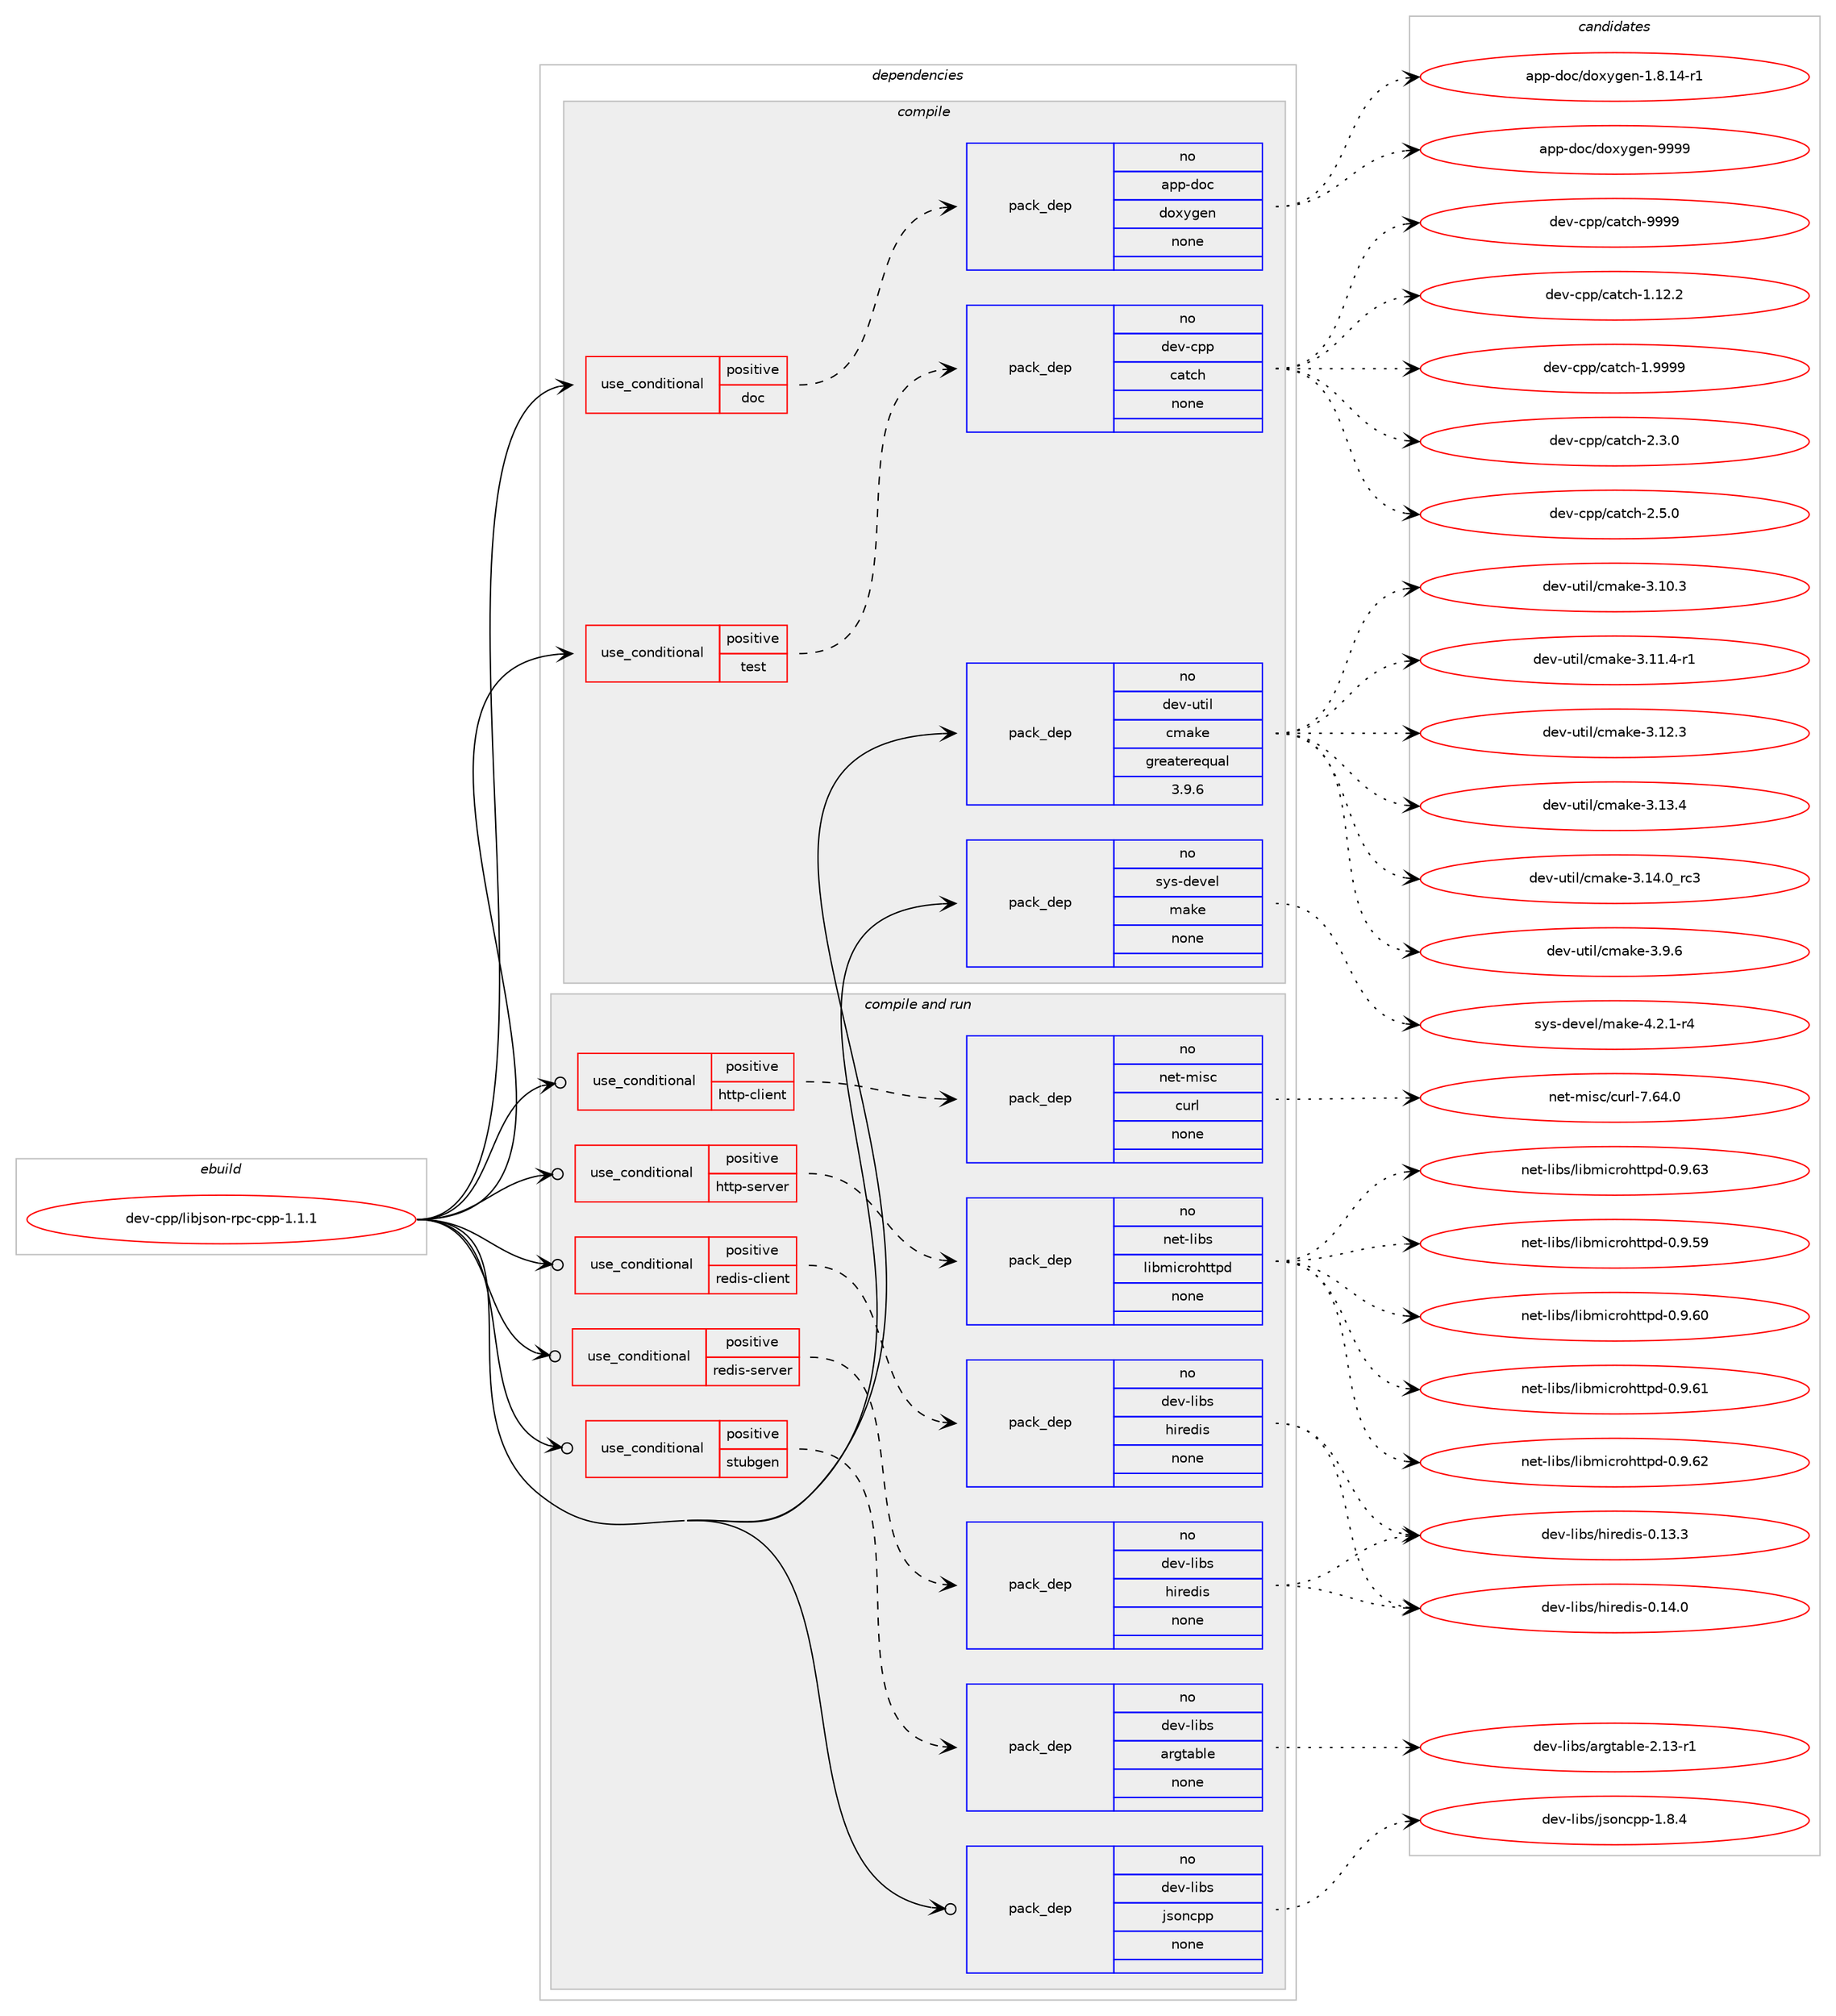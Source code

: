 digraph prolog {

# *************
# Graph options
# *************

newrank=true;
concentrate=true;
compound=true;
graph [rankdir=LR,fontname=Helvetica,fontsize=10,ranksep=1.5];#, ranksep=2.5, nodesep=0.2];
edge  [arrowhead=vee];
node  [fontname=Helvetica,fontsize=10];

# **********
# The ebuild
# **********

subgraph cluster_leftcol {
color=gray;
rank=same;
label=<<i>ebuild</i>>;
id [label="dev-cpp/libjson-rpc-cpp-1.1.1", color=red, width=4, href="../dev-cpp/libjson-rpc-cpp-1.1.1.svg"];
}

# ****************
# The dependencies
# ****************

subgraph cluster_midcol {
color=gray;
label=<<i>dependencies</i>>;
subgraph cluster_compile {
fillcolor="#eeeeee";
style=filled;
label=<<i>compile</i>>;
subgraph cond356547 {
dependency1317395 [label=<<TABLE BORDER="0" CELLBORDER="1" CELLSPACING="0" CELLPADDING="4"><TR><TD ROWSPAN="3" CELLPADDING="10">use_conditional</TD></TR><TR><TD>positive</TD></TR><TR><TD>doc</TD></TR></TABLE>>, shape=none, color=red];
subgraph pack939966 {
dependency1317396 [label=<<TABLE BORDER="0" CELLBORDER="1" CELLSPACING="0" CELLPADDING="4" WIDTH="220"><TR><TD ROWSPAN="6" CELLPADDING="30">pack_dep</TD></TR><TR><TD WIDTH="110">no</TD></TR><TR><TD>app-doc</TD></TR><TR><TD>doxygen</TD></TR><TR><TD>none</TD></TR><TR><TD></TD></TR></TABLE>>, shape=none, color=blue];
}
dependency1317395:e -> dependency1317396:w [weight=20,style="dashed",arrowhead="vee"];
}
id:e -> dependency1317395:w [weight=20,style="solid",arrowhead="vee"];
subgraph cond356548 {
dependency1317397 [label=<<TABLE BORDER="0" CELLBORDER="1" CELLSPACING="0" CELLPADDING="4"><TR><TD ROWSPAN="3" CELLPADDING="10">use_conditional</TD></TR><TR><TD>positive</TD></TR><TR><TD>test</TD></TR></TABLE>>, shape=none, color=red];
subgraph pack939967 {
dependency1317398 [label=<<TABLE BORDER="0" CELLBORDER="1" CELLSPACING="0" CELLPADDING="4" WIDTH="220"><TR><TD ROWSPAN="6" CELLPADDING="30">pack_dep</TD></TR><TR><TD WIDTH="110">no</TD></TR><TR><TD>dev-cpp</TD></TR><TR><TD>catch</TD></TR><TR><TD>none</TD></TR><TR><TD></TD></TR></TABLE>>, shape=none, color=blue];
}
dependency1317397:e -> dependency1317398:w [weight=20,style="dashed",arrowhead="vee"];
}
id:e -> dependency1317397:w [weight=20,style="solid",arrowhead="vee"];
subgraph pack939968 {
dependency1317399 [label=<<TABLE BORDER="0" CELLBORDER="1" CELLSPACING="0" CELLPADDING="4" WIDTH="220"><TR><TD ROWSPAN="6" CELLPADDING="30">pack_dep</TD></TR><TR><TD WIDTH="110">no</TD></TR><TR><TD>dev-util</TD></TR><TR><TD>cmake</TD></TR><TR><TD>greaterequal</TD></TR><TR><TD>3.9.6</TD></TR></TABLE>>, shape=none, color=blue];
}
id:e -> dependency1317399:w [weight=20,style="solid",arrowhead="vee"];
subgraph pack939969 {
dependency1317400 [label=<<TABLE BORDER="0" CELLBORDER="1" CELLSPACING="0" CELLPADDING="4" WIDTH="220"><TR><TD ROWSPAN="6" CELLPADDING="30">pack_dep</TD></TR><TR><TD WIDTH="110">no</TD></TR><TR><TD>sys-devel</TD></TR><TR><TD>make</TD></TR><TR><TD>none</TD></TR><TR><TD></TD></TR></TABLE>>, shape=none, color=blue];
}
id:e -> dependency1317400:w [weight=20,style="solid",arrowhead="vee"];
}
subgraph cluster_compileandrun {
fillcolor="#eeeeee";
style=filled;
label=<<i>compile and run</i>>;
subgraph cond356549 {
dependency1317401 [label=<<TABLE BORDER="0" CELLBORDER="1" CELLSPACING="0" CELLPADDING="4"><TR><TD ROWSPAN="3" CELLPADDING="10">use_conditional</TD></TR><TR><TD>positive</TD></TR><TR><TD>http-client</TD></TR></TABLE>>, shape=none, color=red];
subgraph pack939970 {
dependency1317402 [label=<<TABLE BORDER="0" CELLBORDER="1" CELLSPACING="0" CELLPADDING="4" WIDTH="220"><TR><TD ROWSPAN="6" CELLPADDING="30">pack_dep</TD></TR><TR><TD WIDTH="110">no</TD></TR><TR><TD>net-misc</TD></TR><TR><TD>curl</TD></TR><TR><TD>none</TD></TR><TR><TD></TD></TR></TABLE>>, shape=none, color=blue];
}
dependency1317401:e -> dependency1317402:w [weight=20,style="dashed",arrowhead="vee"];
}
id:e -> dependency1317401:w [weight=20,style="solid",arrowhead="odotvee"];
subgraph cond356550 {
dependency1317403 [label=<<TABLE BORDER="0" CELLBORDER="1" CELLSPACING="0" CELLPADDING="4"><TR><TD ROWSPAN="3" CELLPADDING="10">use_conditional</TD></TR><TR><TD>positive</TD></TR><TR><TD>http-server</TD></TR></TABLE>>, shape=none, color=red];
subgraph pack939971 {
dependency1317404 [label=<<TABLE BORDER="0" CELLBORDER="1" CELLSPACING="0" CELLPADDING="4" WIDTH="220"><TR><TD ROWSPAN="6" CELLPADDING="30">pack_dep</TD></TR><TR><TD WIDTH="110">no</TD></TR><TR><TD>net-libs</TD></TR><TR><TD>libmicrohttpd</TD></TR><TR><TD>none</TD></TR><TR><TD></TD></TR></TABLE>>, shape=none, color=blue];
}
dependency1317403:e -> dependency1317404:w [weight=20,style="dashed",arrowhead="vee"];
}
id:e -> dependency1317403:w [weight=20,style="solid",arrowhead="odotvee"];
subgraph cond356551 {
dependency1317405 [label=<<TABLE BORDER="0" CELLBORDER="1" CELLSPACING="0" CELLPADDING="4"><TR><TD ROWSPAN="3" CELLPADDING="10">use_conditional</TD></TR><TR><TD>positive</TD></TR><TR><TD>redis-client</TD></TR></TABLE>>, shape=none, color=red];
subgraph pack939972 {
dependency1317406 [label=<<TABLE BORDER="0" CELLBORDER="1" CELLSPACING="0" CELLPADDING="4" WIDTH="220"><TR><TD ROWSPAN="6" CELLPADDING="30">pack_dep</TD></TR><TR><TD WIDTH="110">no</TD></TR><TR><TD>dev-libs</TD></TR><TR><TD>hiredis</TD></TR><TR><TD>none</TD></TR><TR><TD></TD></TR></TABLE>>, shape=none, color=blue];
}
dependency1317405:e -> dependency1317406:w [weight=20,style="dashed",arrowhead="vee"];
}
id:e -> dependency1317405:w [weight=20,style="solid",arrowhead="odotvee"];
subgraph cond356552 {
dependency1317407 [label=<<TABLE BORDER="0" CELLBORDER="1" CELLSPACING="0" CELLPADDING="4"><TR><TD ROWSPAN="3" CELLPADDING="10">use_conditional</TD></TR><TR><TD>positive</TD></TR><TR><TD>redis-server</TD></TR></TABLE>>, shape=none, color=red];
subgraph pack939973 {
dependency1317408 [label=<<TABLE BORDER="0" CELLBORDER="1" CELLSPACING="0" CELLPADDING="4" WIDTH="220"><TR><TD ROWSPAN="6" CELLPADDING="30">pack_dep</TD></TR><TR><TD WIDTH="110">no</TD></TR><TR><TD>dev-libs</TD></TR><TR><TD>hiredis</TD></TR><TR><TD>none</TD></TR><TR><TD></TD></TR></TABLE>>, shape=none, color=blue];
}
dependency1317407:e -> dependency1317408:w [weight=20,style="dashed",arrowhead="vee"];
}
id:e -> dependency1317407:w [weight=20,style="solid",arrowhead="odotvee"];
subgraph cond356553 {
dependency1317409 [label=<<TABLE BORDER="0" CELLBORDER="1" CELLSPACING="0" CELLPADDING="4"><TR><TD ROWSPAN="3" CELLPADDING="10">use_conditional</TD></TR><TR><TD>positive</TD></TR><TR><TD>stubgen</TD></TR></TABLE>>, shape=none, color=red];
subgraph pack939974 {
dependency1317410 [label=<<TABLE BORDER="0" CELLBORDER="1" CELLSPACING="0" CELLPADDING="4" WIDTH="220"><TR><TD ROWSPAN="6" CELLPADDING="30">pack_dep</TD></TR><TR><TD WIDTH="110">no</TD></TR><TR><TD>dev-libs</TD></TR><TR><TD>argtable</TD></TR><TR><TD>none</TD></TR><TR><TD></TD></TR></TABLE>>, shape=none, color=blue];
}
dependency1317409:e -> dependency1317410:w [weight=20,style="dashed",arrowhead="vee"];
}
id:e -> dependency1317409:w [weight=20,style="solid",arrowhead="odotvee"];
subgraph pack939975 {
dependency1317411 [label=<<TABLE BORDER="0" CELLBORDER="1" CELLSPACING="0" CELLPADDING="4" WIDTH="220"><TR><TD ROWSPAN="6" CELLPADDING="30">pack_dep</TD></TR><TR><TD WIDTH="110">no</TD></TR><TR><TD>dev-libs</TD></TR><TR><TD>jsoncpp</TD></TR><TR><TD>none</TD></TR><TR><TD></TD></TR></TABLE>>, shape=none, color=blue];
}
id:e -> dependency1317411:w [weight=20,style="solid",arrowhead="odotvee"];
}
subgraph cluster_run {
fillcolor="#eeeeee";
style=filled;
label=<<i>run</i>>;
}
}

# **************
# The candidates
# **************

subgraph cluster_choices {
rank=same;
color=gray;
label=<<i>candidates</i>>;

subgraph choice939966 {
color=black;
nodesep=1;
choice97112112451001119947100111120121103101110454946564649524511449 [label="app-doc/doxygen-1.8.14-r1", color=red, width=4,href="../app-doc/doxygen-1.8.14-r1.svg"];
choice971121124510011199471001111201211031011104557575757 [label="app-doc/doxygen-9999", color=red, width=4,href="../app-doc/doxygen-9999.svg"];
dependency1317396:e -> choice97112112451001119947100111120121103101110454946564649524511449:w [style=dotted,weight="100"];
dependency1317396:e -> choice971121124510011199471001111201211031011104557575757:w [style=dotted,weight="100"];
}
subgraph choice939967 {
color=black;
nodesep=1;
choice10010111845991121124799971169910445494649504650 [label="dev-cpp/catch-1.12.2", color=red, width=4,href="../dev-cpp/catch-1.12.2.svg"];
choice10010111845991121124799971169910445494657575757 [label="dev-cpp/catch-1.9999", color=red, width=4,href="../dev-cpp/catch-1.9999.svg"];
choice100101118459911211247999711699104455046514648 [label="dev-cpp/catch-2.3.0", color=red, width=4,href="../dev-cpp/catch-2.3.0.svg"];
choice100101118459911211247999711699104455046534648 [label="dev-cpp/catch-2.5.0", color=red, width=4,href="../dev-cpp/catch-2.5.0.svg"];
choice1001011184599112112479997116991044557575757 [label="dev-cpp/catch-9999", color=red, width=4,href="../dev-cpp/catch-9999.svg"];
dependency1317398:e -> choice10010111845991121124799971169910445494649504650:w [style=dotted,weight="100"];
dependency1317398:e -> choice10010111845991121124799971169910445494657575757:w [style=dotted,weight="100"];
dependency1317398:e -> choice100101118459911211247999711699104455046514648:w [style=dotted,weight="100"];
dependency1317398:e -> choice100101118459911211247999711699104455046534648:w [style=dotted,weight="100"];
dependency1317398:e -> choice1001011184599112112479997116991044557575757:w [style=dotted,weight="100"];
}
subgraph choice939968 {
color=black;
nodesep=1;
choice1001011184511711610510847991099710710145514649484651 [label="dev-util/cmake-3.10.3", color=red, width=4,href="../dev-util/cmake-3.10.3.svg"];
choice10010111845117116105108479910997107101455146494946524511449 [label="dev-util/cmake-3.11.4-r1", color=red, width=4,href="../dev-util/cmake-3.11.4-r1.svg"];
choice1001011184511711610510847991099710710145514649504651 [label="dev-util/cmake-3.12.3", color=red, width=4,href="../dev-util/cmake-3.12.3.svg"];
choice1001011184511711610510847991099710710145514649514652 [label="dev-util/cmake-3.13.4", color=red, width=4,href="../dev-util/cmake-3.13.4.svg"];
choice1001011184511711610510847991099710710145514649524648951149951 [label="dev-util/cmake-3.14.0_rc3", color=red, width=4,href="../dev-util/cmake-3.14.0_rc3.svg"];
choice10010111845117116105108479910997107101455146574654 [label="dev-util/cmake-3.9.6", color=red, width=4,href="../dev-util/cmake-3.9.6.svg"];
dependency1317399:e -> choice1001011184511711610510847991099710710145514649484651:w [style=dotted,weight="100"];
dependency1317399:e -> choice10010111845117116105108479910997107101455146494946524511449:w [style=dotted,weight="100"];
dependency1317399:e -> choice1001011184511711610510847991099710710145514649504651:w [style=dotted,weight="100"];
dependency1317399:e -> choice1001011184511711610510847991099710710145514649514652:w [style=dotted,weight="100"];
dependency1317399:e -> choice1001011184511711610510847991099710710145514649524648951149951:w [style=dotted,weight="100"];
dependency1317399:e -> choice10010111845117116105108479910997107101455146574654:w [style=dotted,weight="100"];
}
subgraph choice939969 {
color=black;
nodesep=1;
choice1151211154510010111810110847109971071014552465046494511452 [label="sys-devel/make-4.2.1-r4", color=red, width=4,href="../sys-devel/make-4.2.1-r4.svg"];
dependency1317400:e -> choice1151211154510010111810110847109971071014552465046494511452:w [style=dotted,weight="100"];
}
subgraph choice939970 {
color=black;
nodesep=1;
choice1101011164510910511599479911711410845554654524648 [label="net-misc/curl-7.64.0", color=red, width=4,href="../net-misc/curl-7.64.0.svg"];
dependency1317402:e -> choice1101011164510910511599479911711410845554654524648:w [style=dotted,weight="100"];
}
subgraph choice939971 {
color=black;
nodesep=1;
choice110101116451081059811547108105981091059911411110411611611210045484657465357 [label="net-libs/libmicrohttpd-0.9.59", color=red, width=4,href="../net-libs/libmicrohttpd-0.9.59.svg"];
choice110101116451081059811547108105981091059911411110411611611210045484657465448 [label="net-libs/libmicrohttpd-0.9.60", color=red, width=4,href="../net-libs/libmicrohttpd-0.9.60.svg"];
choice110101116451081059811547108105981091059911411110411611611210045484657465449 [label="net-libs/libmicrohttpd-0.9.61", color=red, width=4,href="../net-libs/libmicrohttpd-0.9.61.svg"];
choice110101116451081059811547108105981091059911411110411611611210045484657465450 [label="net-libs/libmicrohttpd-0.9.62", color=red, width=4,href="../net-libs/libmicrohttpd-0.9.62.svg"];
choice110101116451081059811547108105981091059911411110411611611210045484657465451 [label="net-libs/libmicrohttpd-0.9.63", color=red, width=4,href="../net-libs/libmicrohttpd-0.9.63.svg"];
dependency1317404:e -> choice110101116451081059811547108105981091059911411110411611611210045484657465357:w [style=dotted,weight="100"];
dependency1317404:e -> choice110101116451081059811547108105981091059911411110411611611210045484657465448:w [style=dotted,weight="100"];
dependency1317404:e -> choice110101116451081059811547108105981091059911411110411611611210045484657465449:w [style=dotted,weight="100"];
dependency1317404:e -> choice110101116451081059811547108105981091059911411110411611611210045484657465450:w [style=dotted,weight="100"];
dependency1317404:e -> choice110101116451081059811547108105981091059911411110411611611210045484657465451:w [style=dotted,weight="100"];
}
subgraph choice939972 {
color=black;
nodesep=1;
choice10010111845108105981154710410511410110010511545484649514651 [label="dev-libs/hiredis-0.13.3", color=red, width=4,href="../dev-libs/hiredis-0.13.3.svg"];
choice10010111845108105981154710410511410110010511545484649524648 [label="dev-libs/hiredis-0.14.0", color=red, width=4,href="../dev-libs/hiredis-0.14.0.svg"];
dependency1317406:e -> choice10010111845108105981154710410511410110010511545484649514651:w [style=dotted,weight="100"];
dependency1317406:e -> choice10010111845108105981154710410511410110010511545484649524648:w [style=dotted,weight="100"];
}
subgraph choice939973 {
color=black;
nodesep=1;
choice10010111845108105981154710410511410110010511545484649514651 [label="dev-libs/hiredis-0.13.3", color=red, width=4,href="../dev-libs/hiredis-0.13.3.svg"];
choice10010111845108105981154710410511410110010511545484649524648 [label="dev-libs/hiredis-0.14.0", color=red, width=4,href="../dev-libs/hiredis-0.14.0.svg"];
dependency1317408:e -> choice10010111845108105981154710410511410110010511545484649514651:w [style=dotted,weight="100"];
dependency1317408:e -> choice10010111845108105981154710410511410110010511545484649524648:w [style=dotted,weight="100"];
}
subgraph choice939974 {
color=black;
nodesep=1;
choice10010111845108105981154797114103116979810810145504649514511449 [label="dev-libs/argtable-2.13-r1", color=red, width=4,href="../dev-libs/argtable-2.13-r1.svg"];
dependency1317410:e -> choice10010111845108105981154797114103116979810810145504649514511449:w [style=dotted,weight="100"];
}
subgraph choice939975 {
color=black;
nodesep=1;
choice10010111845108105981154710611511111099112112454946564652 [label="dev-libs/jsoncpp-1.8.4", color=red, width=4,href="../dev-libs/jsoncpp-1.8.4.svg"];
dependency1317411:e -> choice10010111845108105981154710611511111099112112454946564652:w [style=dotted,weight="100"];
}
}

}
